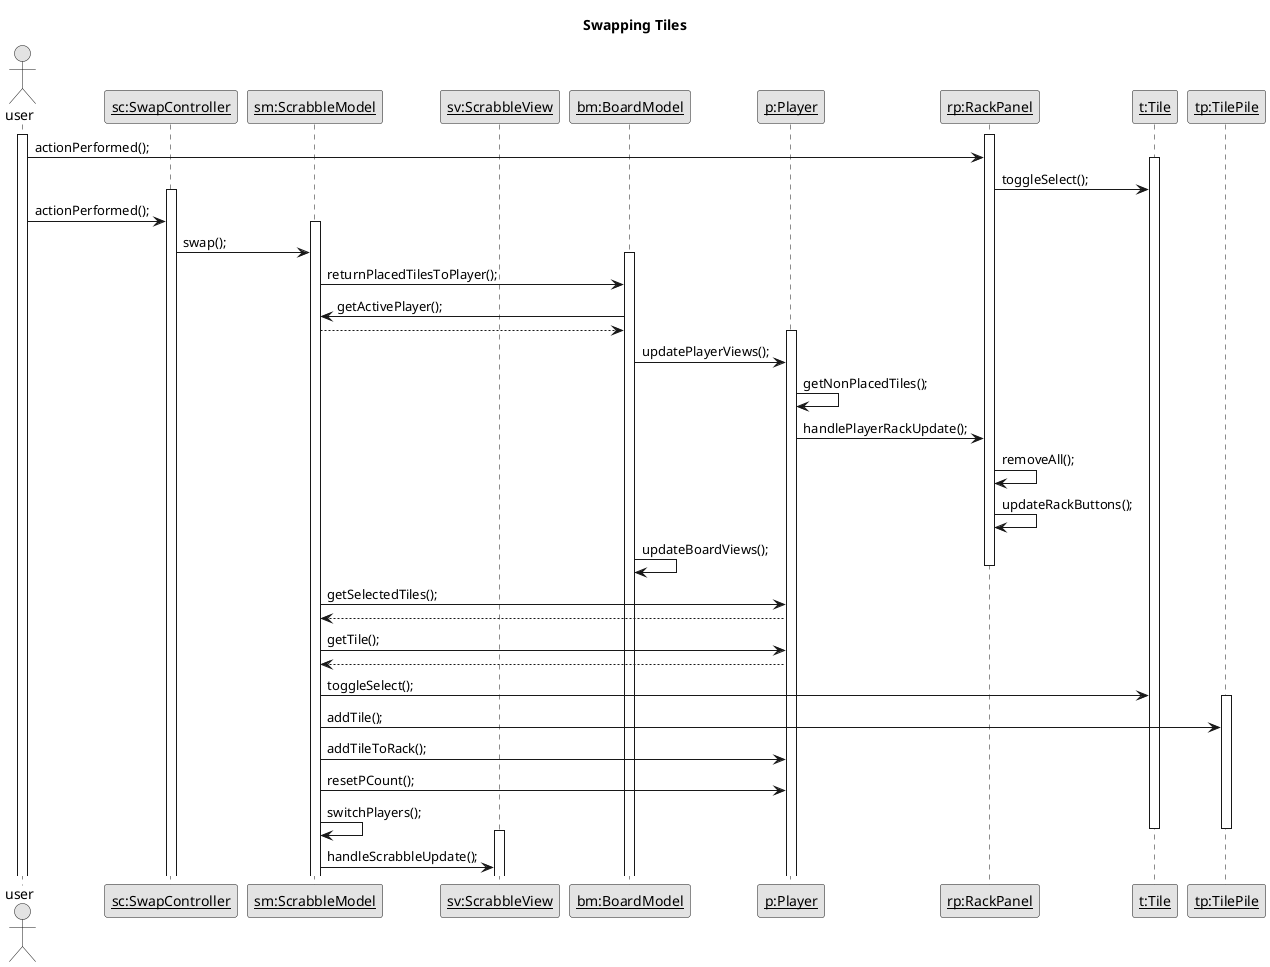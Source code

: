 @startuml
title Swapping Tiles
skinparam monochrome true

actor user as u
participant "<u>sc:SwapController" as sc
participant "<u>sm:ScrabbleModel" as sm
participant "<u>sv:ScrabbleView" as sv
participant "<u>bm:BoardModel" as bm
participant "<u>p:Player" as p
participant "<u>rp:RackPanel" as rp
participant "<u>t:Tile" as t
participant "<u>tp:TilePile" as tp




activate u
activate rp

u -> rp: actionPerformed();
activate t
rp -> t: toggleSelect();

activate sc
u -> sc: actionPerformed();
activate sm
sc -> sm: swap();
activate bm
sm -> bm: returnPlacedTilesToPlayer();
bm -> sm: getActivePlayer();
sm --> bm:
activate p
bm -> p: updatePlayerViews();

p -> p: getNonPlacedTiles();
p -> rp: handlePlayerRackUpdate();
rp -> rp: removeAll();
rp -> rp: updateRackButtons();

bm -> bm: updateBoardViews();
deactivate rp
sm -> p: getSelectedTiles();
p --> sm
sm -> p: getTile();
p --> sm

sm -> t: toggleSelect();
activate tp
sm -> tp: addTile();
sm -> p: addTileToRack();
sm -> p: resetPCount();
sm -> sm: switchPlayers();
deactivate tp
deactivate t
activate sv
sm -> sv: handleScrabbleUpdate();

'deactivate sv
'deactivate sc
'deactivate u
'deactivate sm
'deactivate bm

@enduml